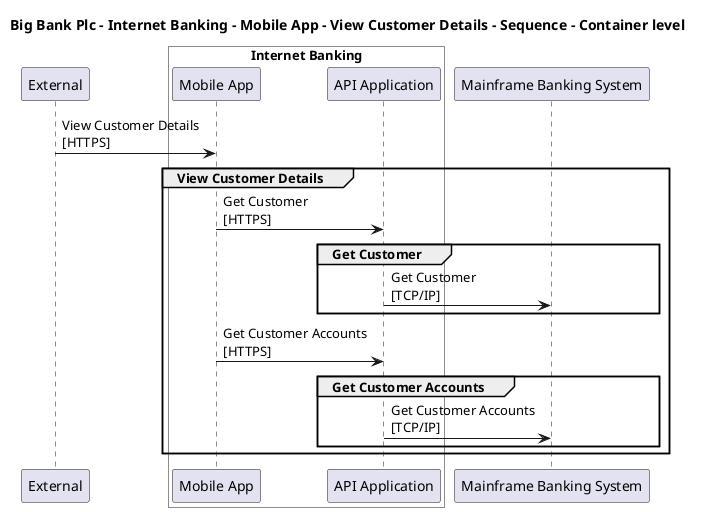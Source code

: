 @startuml

title Big Bank Plc - Internet Banking - Mobile App - View Customer Details - Sequence - Container level

participant "External" as C4InterFlow.SoftwareSystems.ExternalSystem

box "Internet Banking" #White
    participant "Mobile App" as BigBankPlc.SoftwareSystems.InternetBanking.Containers.MobileApp
    participant "API Application" as BigBankPlc.SoftwareSystems.InternetBanking.Containers.APIApplication
end box

participant "Mainframe Banking System" as BigBankPlc.SoftwareSystems.MainframeBankingSystem

C4InterFlow.SoftwareSystems.ExternalSystem -> BigBankPlc.SoftwareSystems.InternetBanking.Containers.MobileApp : View Customer Details\n[HTTPS]
group View Customer Details
BigBankPlc.SoftwareSystems.InternetBanking.Containers.MobileApp -> BigBankPlc.SoftwareSystems.InternetBanking.Containers.APIApplication : Get Customer\n[HTTPS]
group Get Customer
BigBankPlc.SoftwareSystems.InternetBanking.Containers.APIApplication -> BigBankPlc.SoftwareSystems.MainframeBankingSystem : Get Customer\n[TCP/IP]
end
BigBankPlc.SoftwareSystems.InternetBanking.Containers.MobileApp -> BigBankPlc.SoftwareSystems.InternetBanking.Containers.APIApplication : Get Customer Accounts\n[HTTPS]
group Get Customer Accounts
BigBankPlc.SoftwareSystems.InternetBanking.Containers.APIApplication -> BigBankPlc.SoftwareSystems.MainframeBankingSystem : Get Customer Accounts\n[TCP/IP]
end
end


@enduml
